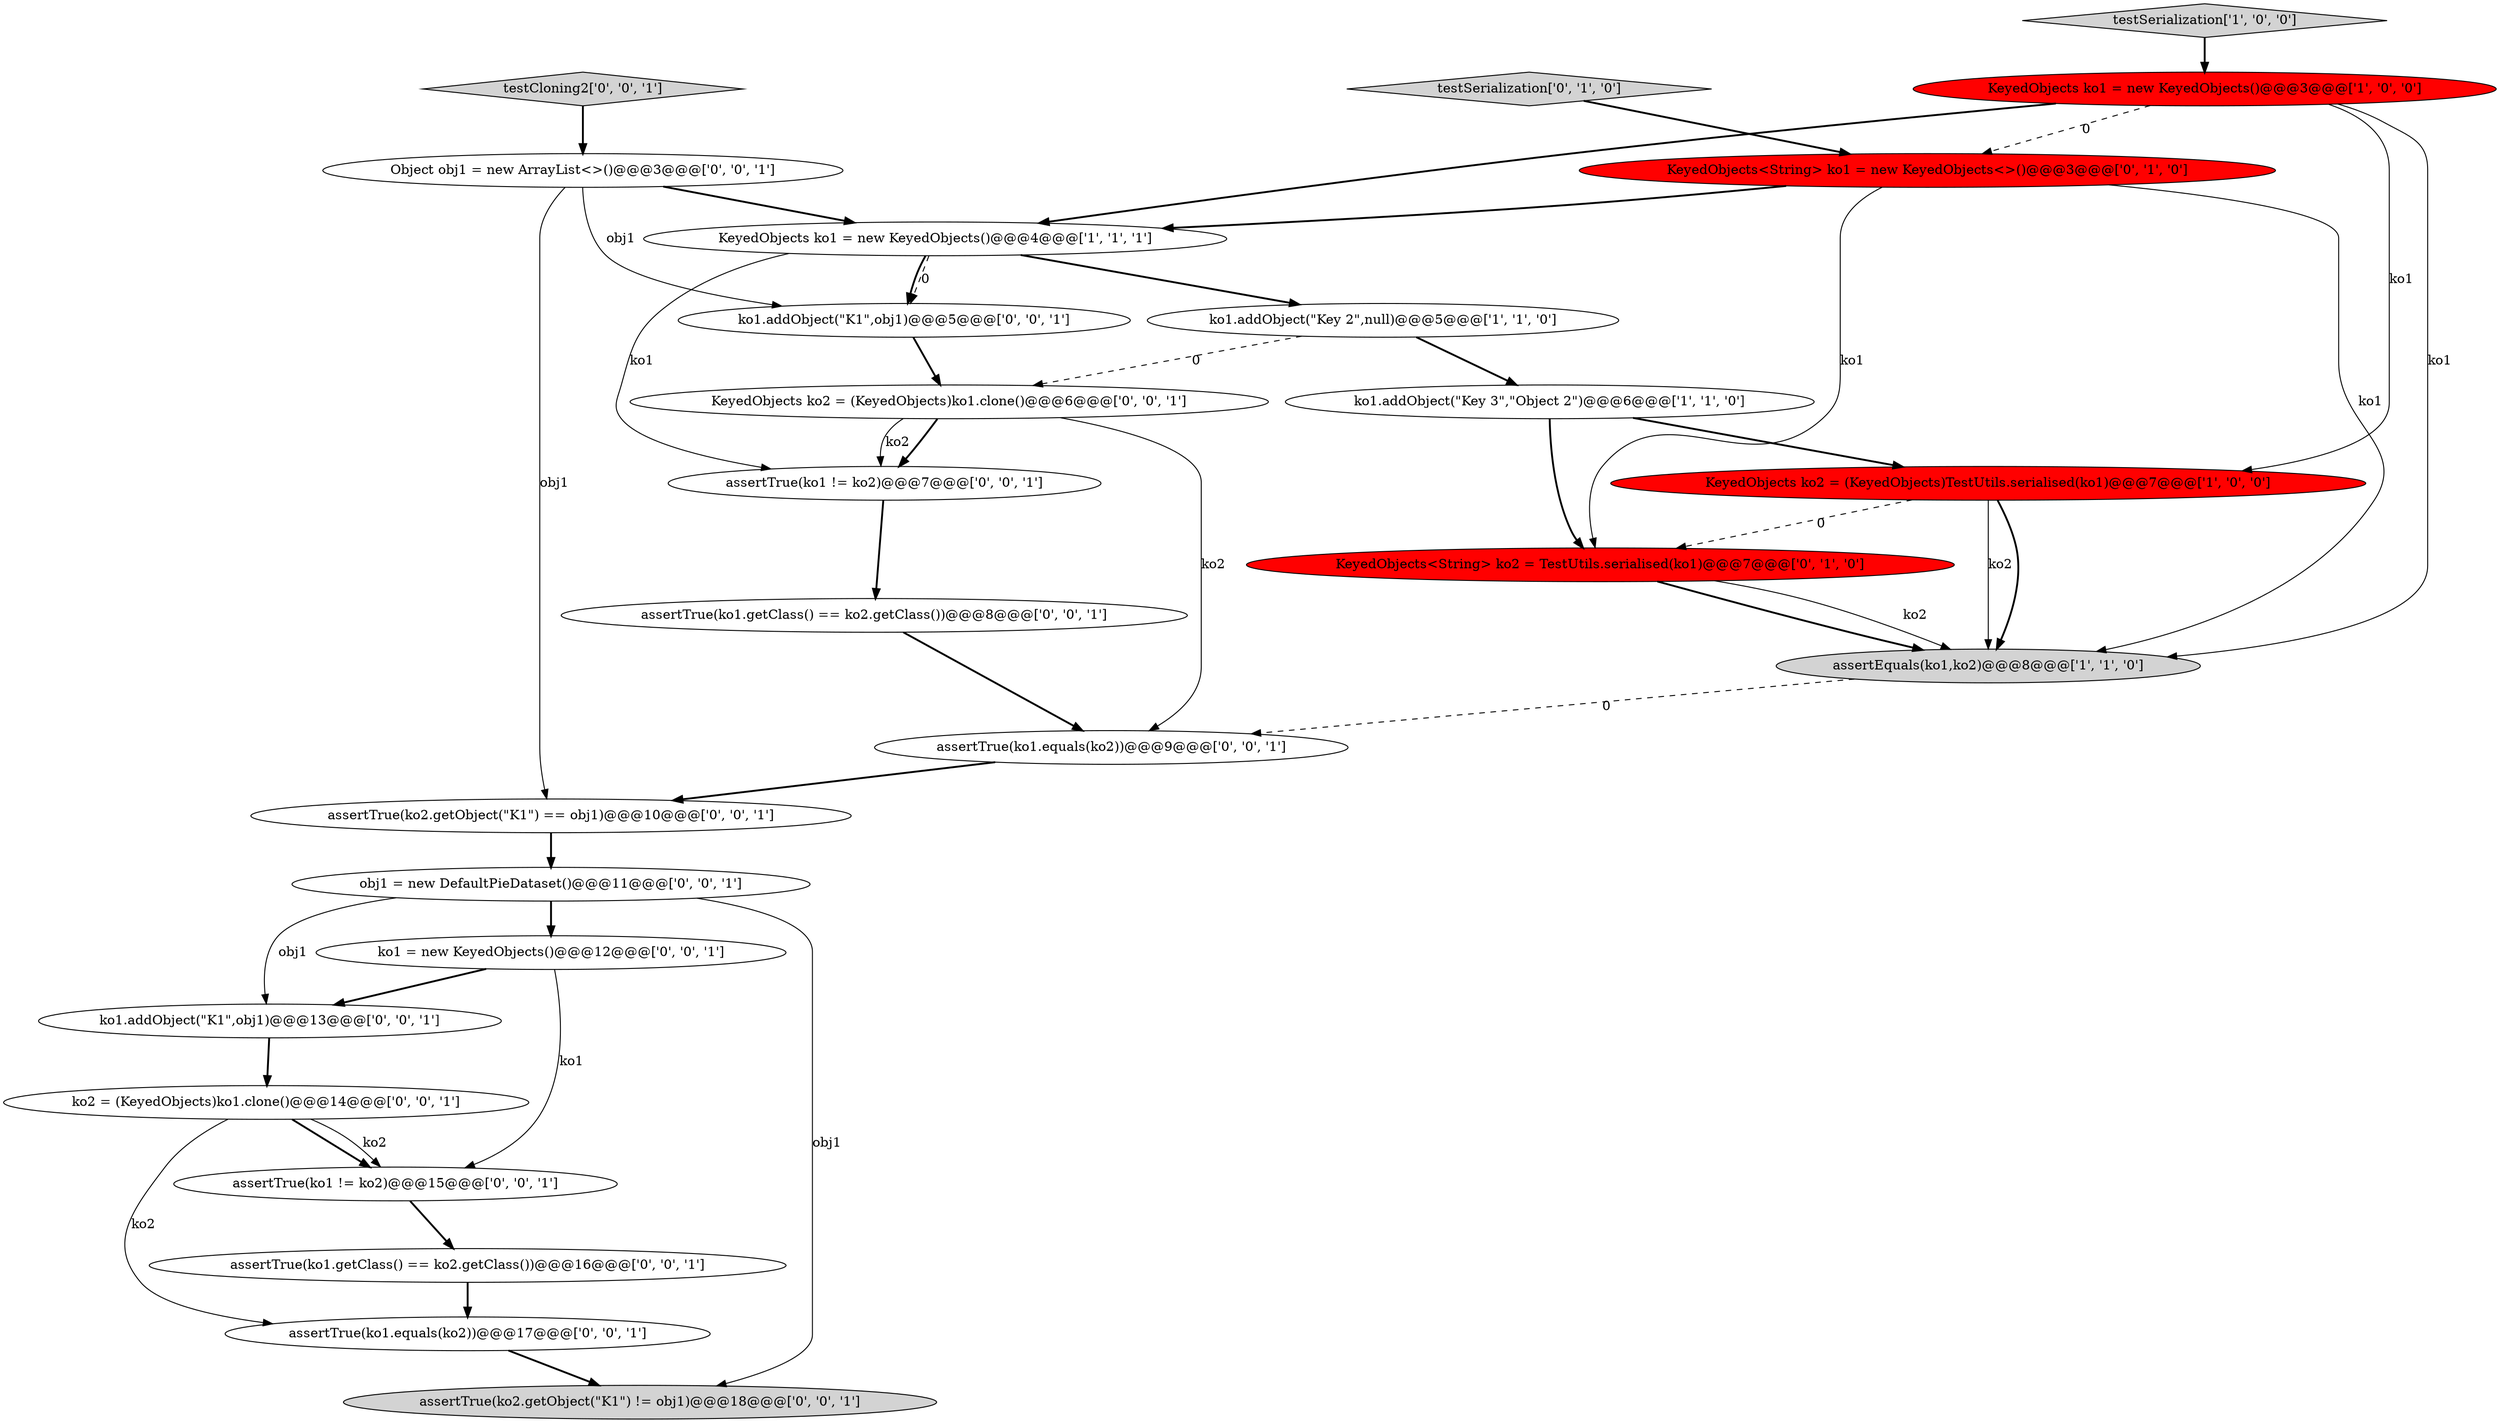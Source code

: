 digraph {
24 [style = filled, label = "assertTrue(ko1 != ko2)@@@7@@@['0', '0', '1']", fillcolor = white, shape = ellipse image = "AAA0AAABBB3BBB"];
18 [style = filled, label = "assertTrue(ko1.getClass() == ko2.getClass())@@@8@@@['0', '0', '1']", fillcolor = white, shape = ellipse image = "AAA0AAABBB3BBB"];
14 [style = filled, label = "ko1 = new KeyedObjects()@@@12@@@['0', '0', '1']", fillcolor = white, shape = ellipse image = "AAA0AAABBB3BBB"];
19 [style = filled, label = "assertTrue(ko2.getObject(\"K1\") != obj1)@@@18@@@['0', '0', '1']", fillcolor = lightgray, shape = ellipse image = "AAA0AAABBB3BBB"];
4 [style = filled, label = "ko1.addObject(\"Key 2\",null)@@@5@@@['1', '1', '0']", fillcolor = white, shape = ellipse image = "AAA0AAABBB1BBB"];
6 [style = filled, label = "KeyedObjects ko1 = new KeyedObjects()@@@4@@@['1', '1', '1']", fillcolor = white, shape = ellipse image = "AAA0AAABBB1BBB"];
3 [style = filled, label = "KeyedObjects ko1 = new KeyedObjects()@@@3@@@['1', '0', '0']", fillcolor = red, shape = ellipse image = "AAA1AAABBB1BBB"];
22 [style = filled, label = "assertTrue(ko2.getObject(\"K1\") == obj1)@@@10@@@['0', '0', '1']", fillcolor = white, shape = ellipse image = "AAA0AAABBB3BBB"];
23 [style = filled, label = "ko1.addObject(\"K1\",obj1)@@@13@@@['0', '0', '1']", fillcolor = white, shape = ellipse image = "AAA0AAABBB3BBB"];
8 [style = filled, label = "KeyedObjects<String> ko1 = new KeyedObjects<>()@@@3@@@['0', '1', '0']", fillcolor = red, shape = ellipse image = "AAA1AAABBB2BBB"];
25 [style = filled, label = "assertTrue(ko1.getClass() == ko2.getClass())@@@16@@@['0', '0', '1']", fillcolor = white, shape = ellipse image = "AAA0AAABBB3BBB"];
1 [style = filled, label = "KeyedObjects ko2 = (KeyedObjects)TestUtils.serialised(ko1)@@@7@@@['1', '0', '0']", fillcolor = red, shape = ellipse image = "AAA1AAABBB1BBB"];
7 [style = filled, label = "testSerialization['0', '1', '0']", fillcolor = lightgray, shape = diamond image = "AAA0AAABBB2BBB"];
11 [style = filled, label = "testCloning2['0', '0', '1']", fillcolor = lightgray, shape = diamond image = "AAA0AAABBB3BBB"];
13 [style = filled, label = "assertTrue(ko1.equals(ko2))@@@9@@@['0', '0', '1']", fillcolor = white, shape = ellipse image = "AAA0AAABBB3BBB"];
20 [style = filled, label = "ko2 = (KeyedObjects)ko1.clone()@@@14@@@['0', '0', '1']", fillcolor = white, shape = ellipse image = "AAA0AAABBB3BBB"];
21 [style = filled, label = "assertTrue(ko1.equals(ko2))@@@17@@@['0', '0', '1']", fillcolor = white, shape = ellipse image = "AAA0AAABBB3BBB"];
2 [style = filled, label = "assertEquals(ko1,ko2)@@@8@@@['1', '1', '0']", fillcolor = lightgray, shape = ellipse image = "AAA0AAABBB1BBB"];
9 [style = filled, label = "KeyedObjects<String> ko2 = TestUtils.serialised(ko1)@@@7@@@['0', '1', '0']", fillcolor = red, shape = ellipse image = "AAA1AAABBB2BBB"];
10 [style = filled, label = "ko1.addObject(\"K1\",obj1)@@@5@@@['0', '0', '1']", fillcolor = white, shape = ellipse image = "AAA0AAABBB3BBB"];
17 [style = filled, label = "Object obj1 = new ArrayList<>()@@@3@@@['0', '0', '1']", fillcolor = white, shape = ellipse image = "AAA0AAABBB3BBB"];
15 [style = filled, label = "assertTrue(ko1 != ko2)@@@15@@@['0', '0', '1']", fillcolor = white, shape = ellipse image = "AAA0AAABBB3BBB"];
5 [style = filled, label = "testSerialization['1', '0', '0']", fillcolor = lightgray, shape = diamond image = "AAA0AAABBB1BBB"];
0 [style = filled, label = "ko1.addObject(\"Key 3\",\"Object 2\")@@@6@@@['1', '1', '0']", fillcolor = white, shape = ellipse image = "AAA0AAABBB1BBB"];
12 [style = filled, label = "KeyedObjects ko2 = (KeyedObjects)ko1.clone()@@@6@@@['0', '0', '1']", fillcolor = white, shape = ellipse image = "AAA0AAABBB3BBB"];
16 [style = filled, label = "obj1 = new DefaultPieDataset()@@@11@@@['0', '0', '1']", fillcolor = white, shape = ellipse image = "AAA0AAABBB3BBB"];
5->3 [style = bold, label=""];
0->9 [style = bold, label=""];
23->20 [style = bold, label=""];
21->19 [style = bold, label=""];
17->6 [style = bold, label=""];
9->2 [style = bold, label=""];
22->16 [style = bold, label=""];
15->25 [style = bold, label=""];
3->1 [style = solid, label="ko1"];
3->6 [style = bold, label=""];
3->2 [style = solid, label="ko1"];
16->23 [style = solid, label="obj1"];
8->6 [style = bold, label=""];
14->15 [style = solid, label="ko1"];
1->9 [style = dashed, label="0"];
12->24 [style = bold, label=""];
20->21 [style = solid, label="ko2"];
7->8 [style = bold, label=""];
6->24 [style = solid, label="ko1"];
24->18 [style = bold, label=""];
17->10 [style = solid, label="obj1"];
12->24 [style = solid, label="ko2"];
8->9 [style = solid, label="ko1"];
12->13 [style = solid, label="ko2"];
4->0 [style = bold, label=""];
16->19 [style = solid, label="obj1"];
1->2 [style = solid, label="ko2"];
6->10 [style = dashed, label="0"];
4->12 [style = dashed, label="0"];
6->4 [style = bold, label=""];
14->23 [style = bold, label=""];
17->22 [style = solid, label="obj1"];
10->12 [style = bold, label=""];
2->13 [style = dashed, label="0"];
0->1 [style = bold, label=""];
6->10 [style = bold, label=""];
18->13 [style = bold, label=""];
3->8 [style = dashed, label="0"];
16->14 [style = bold, label=""];
11->17 [style = bold, label=""];
1->2 [style = bold, label=""];
13->22 [style = bold, label=""];
20->15 [style = bold, label=""];
20->15 [style = solid, label="ko2"];
8->2 [style = solid, label="ko1"];
25->21 [style = bold, label=""];
9->2 [style = solid, label="ko2"];
}
